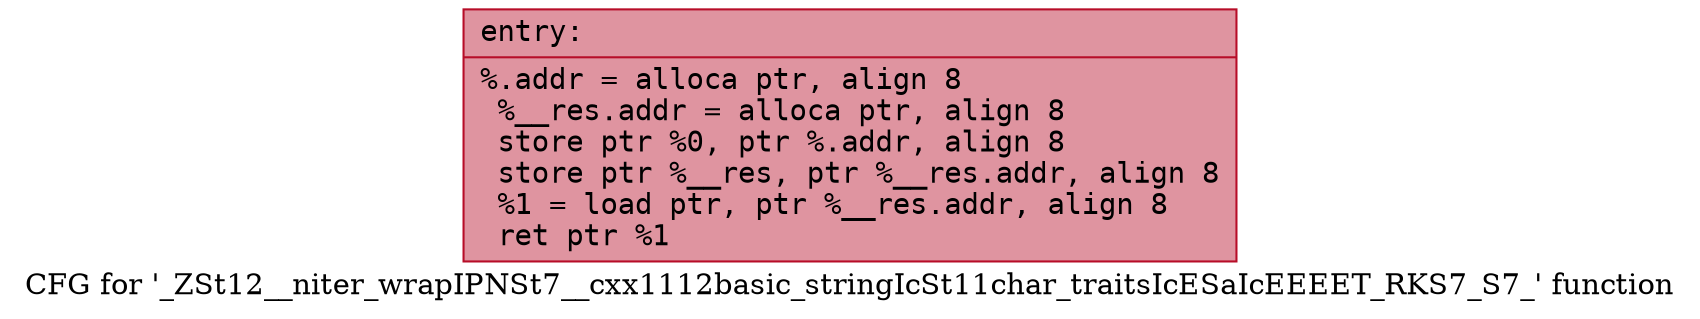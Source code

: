 digraph "CFG for '_ZSt12__niter_wrapIPNSt7__cxx1112basic_stringIcSt11char_traitsIcESaIcEEEET_RKS7_S7_' function" {
	label="CFG for '_ZSt12__niter_wrapIPNSt7__cxx1112basic_stringIcSt11char_traitsIcESaIcEEEET_RKS7_S7_' function";

	Node0x562c2642f1c0 [shape=record,color="#b70d28ff", style=filled, fillcolor="#b70d2870" fontname="Courier",label="{entry:\l|  %.addr = alloca ptr, align 8\l  %__res.addr = alloca ptr, align 8\l  store ptr %0, ptr %.addr, align 8\l  store ptr %__res, ptr %__res.addr, align 8\l  %1 = load ptr, ptr %__res.addr, align 8\l  ret ptr %1\l}"];
}
